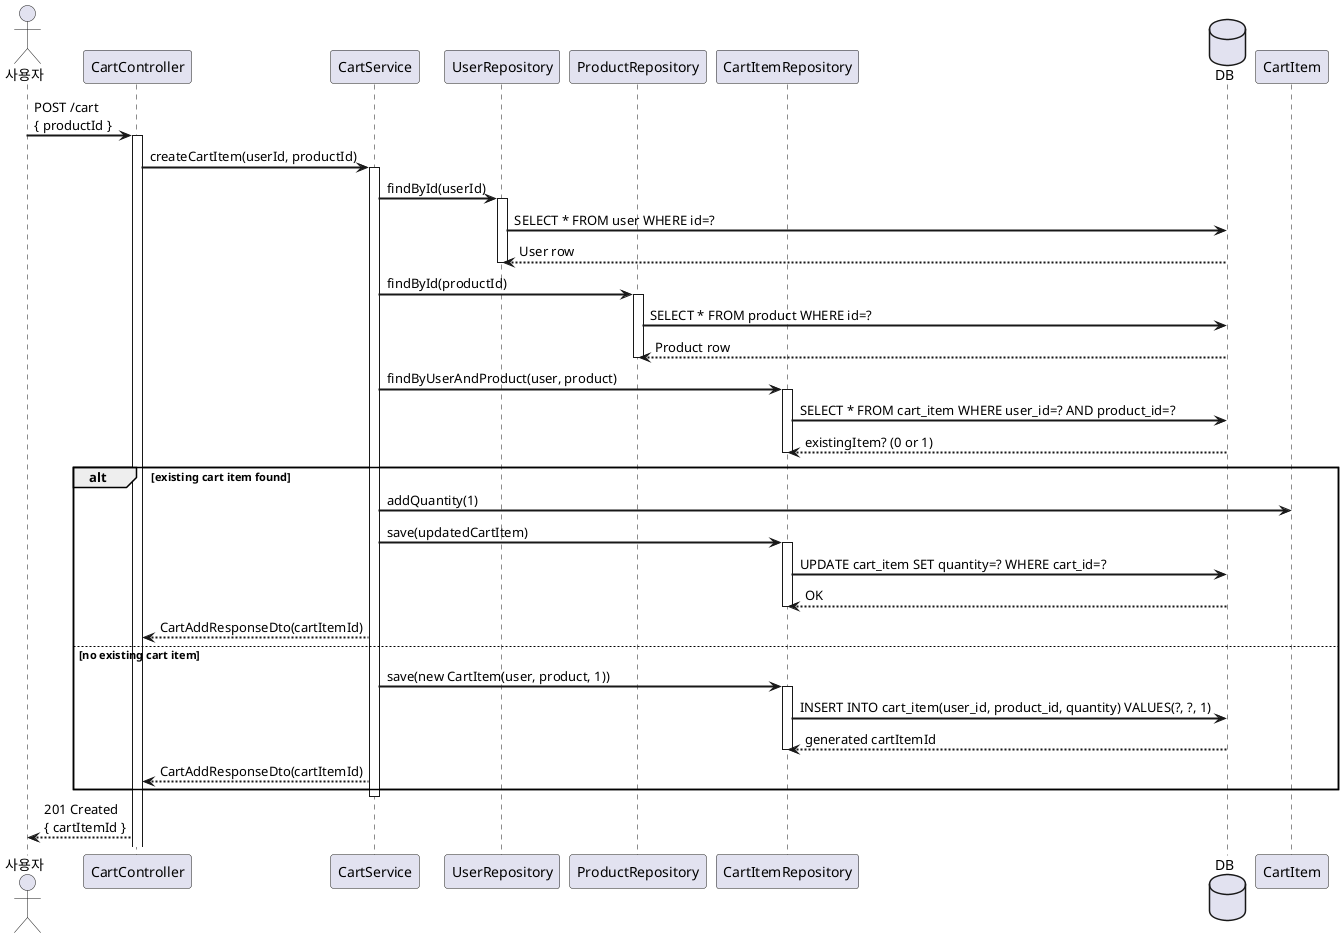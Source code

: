 @startuml
skinparam sequenceArrowThickness 2

actor 사용자
participant CartController
participant CartService
participant UserRepository
participant ProductRepository
participant CartItemRepository
database DB

사용자 -> CartController: POST /cart\n{ productId }
activate CartController

CartController -> CartService: createCartItem(userId, productId)
activate CartService

CartService -> UserRepository: findById(userId)
activate UserRepository
UserRepository -> DB: SELECT * FROM user WHERE id=?
DB --> UserRepository: User row
deactivate UserRepository

CartService -> ProductRepository: findById(productId)
activate ProductRepository
ProductRepository -> DB: SELECT * FROM product WHERE id=?
DB --> ProductRepository: Product row
deactivate ProductRepository

CartService -> CartItemRepository: findByUserAndProduct(user, product)
activate CartItemRepository
CartItemRepository -> DB: SELECT * FROM cart_item WHERE user_id=? AND product_id=?
DB --> CartItemRepository: existingItem? (0 or 1)
deactivate CartItemRepository

alt existing cart item found
    CartService -> CartItem: addQuantity(1)
    CartService -> CartItemRepository: save(updatedCartItem)
    activate CartItemRepository
    CartItemRepository -> DB: UPDATE cart_item SET quantity=? WHERE cart_id=?
    DB --> CartItemRepository: OK
    deactivate CartItemRepository

    CartService --> CartController: CartAddResponseDto(cartItemId)
else no existing cart item
    CartService -> CartItemRepository: save(new CartItem(user, product, 1))
    activate CartItemRepository
    CartItemRepository -> DB: INSERT INTO cart_item(user_id, product_id, quantity) VALUES(?, ?, 1)
    DB --> CartItemRepository: generated cartItemId
    deactivate CartItemRepository

    CartService --> CartController: CartAddResponseDto(cartItemId)
end

deactivate CartService
CartController --> 사용자: 201 Created\n{ cartItemId }
@enduml

